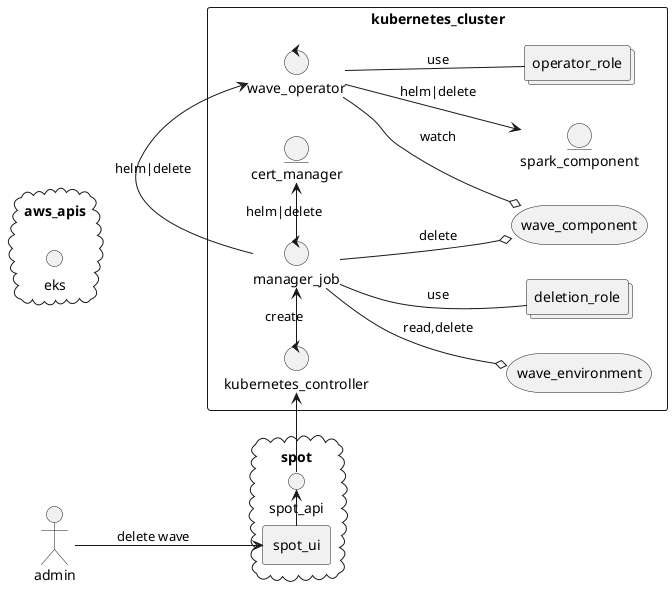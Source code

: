 @startuml

left to right direction

actor admin

rectangle kubernetes_cluster {
    control kubernetes_controller
    control wave_operator
    storage wave_component
    storage wave_environment

    entity cert_manager
    entity spark_component

    control manager_job

    'can these roles be merged?
    collections operator_role
    collections deletion_role
}

cloud spot {
    interface spot_api
    rectangle spot_ui
}

cloud aws_apis  {
    interface eks
}

admin --> spot_ui : delete wave
spot_ui -> spot_api

spot_api -> kubernetes_controller
kubernetes_controller -> manager_job : create

manager_job -> cert_manager: helm|delete
manager_job -- deletion_role : use
manager_job -> wave_operator : helm|delete
manager_job --o wave_component : delete
manager_job --o wave_environment : read,delete

wave_operator -- operator_role : use
wave_operator --o wave_component : watch
wave_operator --> spark_component: helm|delete



@enduml
